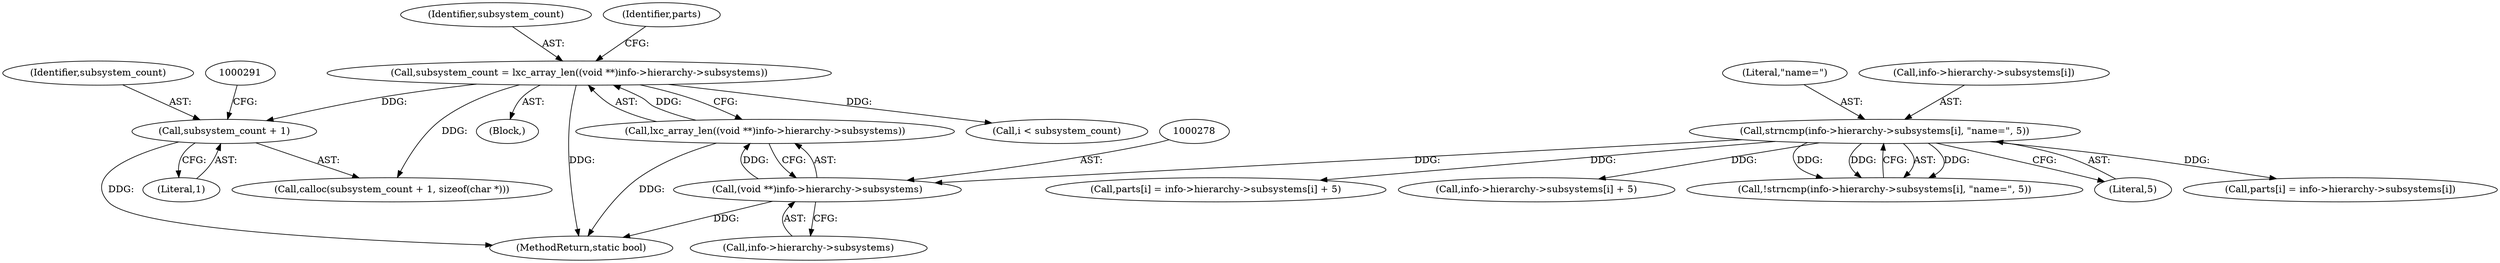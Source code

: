 digraph "0_lxc_592fd47a6245508b79fe6ac819fe6d3b2c1289be@API" {
"1000287" [label="(Call,subsystem_count + 1)"];
"1000274" [label="(Call,subsystem_count = lxc_array_len((void **)info->hierarchy->subsystems))"];
"1000276" [label="(Call,lxc_array_len((void **)info->hierarchy->subsystems))"];
"1000277" [label="(Call,(void **)info->hierarchy->subsystems)"];
"1000308" [label="(Call,strncmp(info->hierarchy->subsystems[i], \"name=\", 5))"];
"1000287" [label="(Call,subsystem_count + 1)"];
"1000274" [label="(Call,subsystem_count = lxc_array_len((void **)info->hierarchy->subsystems))"];
"1000316" [label="(Literal,\"name=\")"];
"1000309" [label="(Call,info->hierarchy->subsystems[i])"];
"1000245" [label="(Block,)"];
"1000732" [label="(MethodReturn,static bool)"];
"1000275" [label="(Identifier,subsystem_count)"];
"1000318" [label="(Call,parts[i] = info->hierarchy->subsystems[i] + 5)"];
"1000322" [label="(Call,info->hierarchy->subsystems[i] + 5)"];
"1000307" [label="(Call,!strncmp(info->hierarchy->subsystems[i], \"name=\", 5))"];
"1000277" [label="(Call,(void **)info->hierarchy->subsystems)"];
"1000317" [label="(Literal,5)"];
"1000308" [label="(Call,strncmp(info->hierarchy->subsystems[i], \"name=\", 5))"];
"1000285" [label="(Identifier,parts)"];
"1000288" [label="(Identifier,subsystem_count)"];
"1000276" [label="(Call,lxc_array_len((void **)info->hierarchy->subsystems))"];
"1000289" [label="(Literal,1)"];
"1000332" [label="(Call,parts[i] = info->hierarchy->subsystems[i])"];
"1000286" [label="(Call,calloc(subsystem_count + 1, sizeof(char *)))"];
"1000279" [label="(Call,info->hierarchy->subsystems)"];
"1000300" [label="(Call,i < subsystem_count)"];
"1000287" -> "1000286"  [label="AST: "];
"1000287" -> "1000289"  [label="CFG: "];
"1000288" -> "1000287"  [label="AST: "];
"1000289" -> "1000287"  [label="AST: "];
"1000291" -> "1000287"  [label="CFG: "];
"1000287" -> "1000732"  [label="DDG: "];
"1000274" -> "1000287"  [label="DDG: "];
"1000274" -> "1000245"  [label="AST: "];
"1000274" -> "1000276"  [label="CFG: "];
"1000275" -> "1000274"  [label="AST: "];
"1000276" -> "1000274"  [label="AST: "];
"1000285" -> "1000274"  [label="CFG: "];
"1000274" -> "1000732"  [label="DDG: "];
"1000276" -> "1000274"  [label="DDG: "];
"1000274" -> "1000286"  [label="DDG: "];
"1000274" -> "1000300"  [label="DDG: "];
"1000276" -> "1000277"  [label="CFG: "];
"1000277" -> "1000276"  [label="AST: "];
"1000276" -> "1000732"  [label="DDG: "];
"1000277" -> "1000276"  [label="DDG: "];
"1000277" -> "1000279"  [label="CFG: "];
"1000278" -> "1000277"  [label="AST: "];
"1000279" -> "1000277"  [label="AST: "];
"1000277" -> "1000732"  [label="DDG: "];
"1000308" -> "1000277"  [label="DDG: "];
"1000308" -> "1000307"  [label="AST: "];
"1000308" -> "1000317"  [label="CFG: "];
"1000309" -> "1000308"  [label="AST: "];
"1000316" -> "1000308"  [label="AST: "];
"1000317" -> "1000308"  [label="AST: "];
"1000307" -> "1000308"  [label="CFG: "];
"1000308" -> "1000307"  [label="DDG: "];
"1000308" -> "1000307"  [label="DDG: "];
"1000308" -> "1000307"  [label="DDG: "];
"1000308" -> "1000318"  [label="DDG: "];
"1000308" -> "1000322"  [label="DDG: "];
"1000308" -> "1000332"  [label="DDG: "];
}

